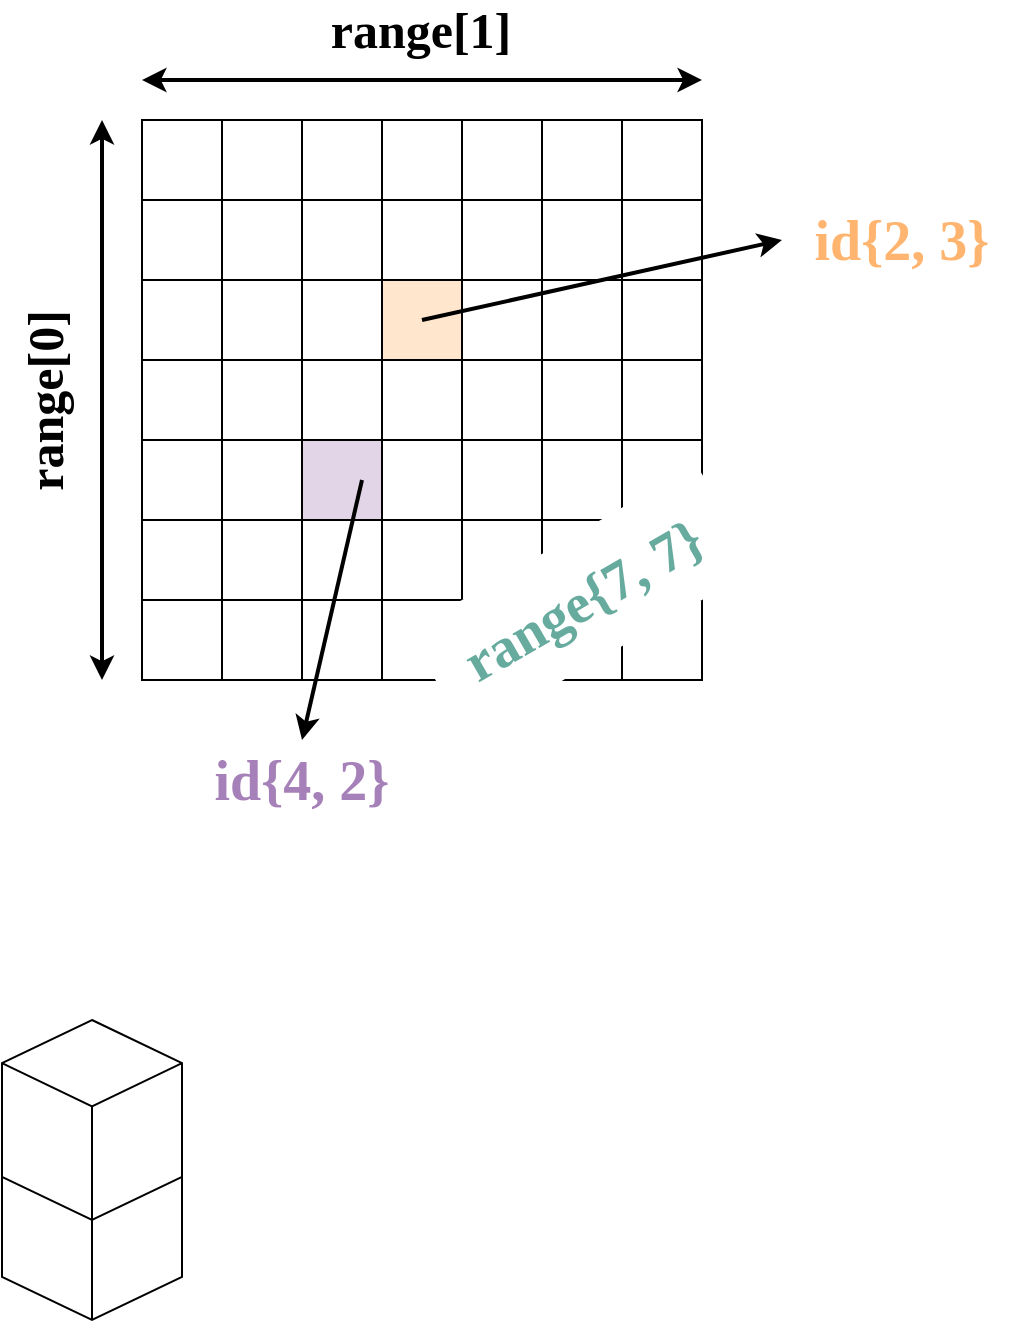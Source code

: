 <mxfile version="15.5.2" type="github">
  <diagram id="T_vIvkkRDdqPUsJFXNAz" name="Page-1">
    <mxGraphModel dx="1024" dy="549" grid="1" gridSize="10" guides="1" tooltips="1" connect="1" arrows="1" fold="1" page="1" pageScale="1" pageWidth="850" pageHeight="1100" math="0" shadow="0">
      <root>
        <mxCell id="0" />
        <mxCell id="1" parent="0" />
        <mxCell id="2lAhy3hhc9lQTO_BXP1--1" value="" style="html=1;whiteSpace=wrap;shape=isoCube2;backgroundOutline=1;isoAngle=15;labelBackgroundColor=#97D077;fillColor=default;" parent="1" vertex="1">
          <mxGeometry x="90" y="580" width="90" height="100" as="geometry" />
        </mxCell>
        <mxCell id="2lAhy3hhc9lQTO_BXP1--2" value="" style="html=1;whiteSpace=wrap;shape=isoCube2;backgroundOutline=1;isoAngle=15;labelBackgroundColor=#97D077;fillColor=default;" parent="1" vertex="1">
          <mxGeometry x="90" y="530" width="90" height="100" as="geometry" />
        </mxCell>
        <mxCell id="KtkFy-ws_OHmOeXaZ4xC-1" value="" style="whiteSpace=wrap;html=1;aspect=fixed;labelBackgroundColor=#97D077;sketch=0;fillStyle=solid;strokeWidth=1;fillColor=none;" vertex="1" parent="1">
          <mxGeometry x="200" y="80" width="40" height="40" as="geometry" />
        </mxCell>
        <mxCell id="KtkFy-ws_OHmOeXaZ4xC-2" value="" style="whiteSpace=wrap;html=1;aspect=fixed;labelBackgroundColor=#97D077;sketch=0;fillStyle=solid;strokeWidth=1;fillColor=none;" vertex="1" parent="1">
          <mxGeometry x="240" y="80" width="40" height="40" as="geometry" />
        </mxCell>
        <mxCell id="KtkFy-ws_OHmOeXaZ4xC-3" value="" style="whiteSpace=wrap;html=1;aspect=fixed;labelBackgroundColor=#97D077;sketch=0;fillStyle=solid;strokeWidth=1;fillColor=none;" vertex="1" parent="1">
          <mxGeometry x="320" y="80" width="40" height="40" as="geometry" />
        </mxCell>
        <mxCell id="KtkFy-ws_OHmOeXaZ4xC-4" value="" style="whiteSpace=wrap;html=1;aspect=fixed;labelBackgroundColor=#97D077;sketch=0;fillStyle=solid;strokeWidth=1;fillColor=none;" vertex="1" parent="1">
          <mxGeometry x="280" y="80" width="40" height="40" as="geometry" />
        </mxCell>
        <mxCell id="KtkFy-ws_OHmOeXaZ4xC-5" value="" style="whiteSpace=wrap;html=1;aspect=fixed;labelBackgroundColor=#97D077;sketch=0;fillStyle=solid;strokeWidth=1;glass=0;rounded=0;shadow=0;fillColor=none;strokeColor=default;" vertex="1" parent="1">
          <mxGeometry x="160" y="80" width="40" height="40" as="geometry" />
        </mxCell>
        <mxCell id="KtkFy-ws_OHmOeXaZ4xC-6" value="" style="whiteSpace=wrap;html=1;aspect=fixed;labelBackgroundColor=#97D077;sketch=0;fillStyle=solid;strokeColor=default;strokeWidth=1;fillColor=none;" vertex="1" parent="1">
          <mxGeometry x="200" y="120" width="40" height="40" as="geometry" />
        </mxCell>
        <mxCell id="KtkFy-ws_OHmOeXaZ4xC-7" value="" style="whiteSpace=wrap;html=1;aspect=fixed;labelBackgroundColor=#97D077;sketch=0;fillStyle=solid;strokeColor=default;strokeWidth=1;fillColor=none;" vertex="1" parent="1">
          <mxGeometry x="240" y="120" width="40" height="40" as="geometry" />
        </mxCell>
        <mxCell id="KtkFy-ws_OHmOeXaZ4xC-8" value="" style="whiteSpace=wrap;html=1;aspect=fixed;labelBackgroundColor=#97D077;sketch=0;fillStyle=solid;strokeColor=default;strokeWidth=1;fillColor=none;" vertex="1" parent="1">
          <mxGeometry x="320" y="120" width="40" height="40" as="geometry" />
        </mxCell>
        <mxCell id="KtkFy-ws_OHmOeXaZ4xC-9" value="" style="whiteSpace=wrap;html=1;aspect=fixed;labelBackgroundColor=#97D077;sketch=0;fillStyle=solid;strokeColor=default;strokeWidth=1;fillColor=none;" vertex="1" parent="1">
          <mxGeometry x="280" y="120" width="40" height="40" as="geometry" />
        </mxCell>
        <mxCell id="KtkFy-ws_OHmOeXaZ4xC-10" value="" style="whiteSpace=wrap;html=1;aspect=fixed;labelBackgroundColor=#97D077;sketch=0;fillStyle=solid;strokeColor=#000000;strokeWidth=1;fillColor=none;glass=0;rounded=0;" vertex="1" parent="1">
          <mxGeometry x="160" y="120" width="40" height="40" as="geometry" />
        </mxCell>
        <mxCell id="KtkFy-ws_OHmOeXaZ4xC-11" value="" style="whiteSpace=wrap;html=1;aspect=fixed;labelBackgroundColor=#97D077;sketch=0;fillStyle=solid;strokeColor=default;strokeWidth=1;fillColor=none;" vertex="1" parent="1">
          <mxGeometry x="200" y="160" width="40" height="40" as="geometry" />
        </mxCell>
        <mxCell id="KtkFy-ws_OHmOeXaZ4xC-12" value="" style="whiteSpace=wrap;html=1;aspect=fixed;labelBackgroundColor=#97D077;sketch=0;fillStyle=solid;strokeColor=default;strokeWidth=1;fillColor=none;" vertex="1" parent="1">
          <mxGeometry x="240" y="160" width="40" height="40" as="geometry" />
        </mxCell>
        <mxCell id="KtkFy-ws_OHmOeXaZ4xC-13" value="" style="whiteSpace=wrap;html=1;aspect=fixed;labelBackgroundColor=#97D077;sketch=0;fillStyle=solid;strokeColor=default;strokeWidth=1;fillColor=none;" vertex="1" parent="1">
          <mxGeometry x="320" y="160" width="40" height="40" as="geometry" />
        </mxCell>
        <mxCell id="KtkFy-ws_OHmOeXaZ4xC-14" value="" style="whiteSpace=wrap;html=1;aspect=fixed;labelBackgroundColor=#97D077;sketch=0;fillStyle=solid;strokeColor=default;strokeWidth=1;fillColor=#ffe6cc;" vertex="1" parent="1">
          <mxGeometry x="280" y="160" width="40" height="40" as="geometry" />
        </mxCell>
        <mxCell id="KtkFy-ws_OHmOeXaZ4xC-15" value="" style="whiteSpace=wrap;html=1;aspect=fixed;labelBackgroundColor=#97D077;sketch=0;fillStyle=solid;strokeColor=#000000;strokeWidth=1;fillColor=none;glass=0;rounded=0;" vertex="1" parent="1">
          <mxGeometry x="160" y="160" width="40" height="40" as="geometry" />
        </mxCell>
        <mxCell id="KtkFy-ws_OHmOeXaZ4xC-16" value="" style="whiteSpace=wrap;html=1;aspect=fixed;labelBackgroundColor=#97D077;sketch=0;fillStyle=solid;strokeColor=default;strokeWidth=1;fillColor=none;" vertex="1" parent="1">
          <mxGeometry x="200" y="200" width="40" height="40" as="geometry" />
        </mxCell>
        <mxCell id="KtkFy-ws_OHmOeXaZ4xC-17" value="" style="whiteSpace=wrap;html=1;aspect=fixed;labelBackgroundColor=#97D077;sketch=0;fillStyle=solid;strokeColor=default;strokeWidth=1;fillColor=none;" vertex="1" parent="1">
          <mxGeometry x="240" y="200" width="40" height="40" as="geometry" />
        </mxCell>
        <mxCell id="KtkFy-ws_OHmOeXaZ4xC-18" value="" style="whiteSpace=wrap;html=1;aspect=fixed;labelBackgroundColor=#97D077;sketch=0;fillStyle=solid;strokeColor=default;strokeWidth=1;fillColor=none;" vertex="1" parent="1">
          <mxGeometry x="320" y="200" width="40" height="40" as="geometry" />
        </mxCell>
        <mxCell id="KtkFy-ws_OHmOeXaZ4xC-19" value="" style="whiteSpace=wrap;html=1;aspect=fixed;labelBackgroundColor=#97D077;sketch=0;fillStyle=solid;strokeColor=default;strokeWidth=1;fillColor=none;" vertex="1" parent="1">
          <mxGeometry x="280" y="200" width="40" height="40" as="geometry" />
        </mxCell>
        <mxCell id="KtkFy-ws_OHmOeXaZ4xC-20" value="" style="whiteSpace=wrap;html=1;aspect=fixed;labelBackgroundColor=#97D077;sketch=0;fillStyle=solid;strokeColor=#000000;strokeWidth=1;fillColor=none;glass=0;rounded=0;" vertex="1" parent="1">
          <mxGeometry x="160" y="200" width="40" height="40" as="geometry" />
        </mxCell>
        <mxCell id="KtkFy-ws_OHmOeXaZ4xC-21" value="" style="whiteSpace=wrap;html=1;aspect=fixed;labelBackgroundColor=#97D077;sketch=0;fillStyle=solid;strokeColor=default;strokeWidth=1;fillColor=none;" vertex="1" parent="1">
          <mxGeometry x="200" y="240" width="40" height="40" as="geometry" />
        </mxCell>
        <mxCell id="KtkFy-ws_OHmOeXaZ4xC-22" value="" style="whiteSpace=wrap;html=1;aspect=fixed;labelBackgroundColor=#97D077;sketch=0;fillStyle=solid;strokeColor=default;strokeWidth=1;fillColor=#e1d5e7;" vertex="1" parent="1">
          <mxGeometry x="240" y="240" width="40" height="40" as="geometry" />
        </mxCell>
        <mxCell id="KtkFy-ws_OHmOeXaZ4xC-23" value="" style="whiteSpace=wrap;html=1;aspect=fixed;labelBackgroundColor=#97D077;sketch=0;fillStyle=solid;strokeColor=default;strokeWidth=1;fillColor=none;" vertex="1" parent="1">
          <mxGeometry x="320" y="240" width="40" height="40" as="geometry" />
        </mxCell>
        <mxCell id="KtkFy-ws_OHmOeXaZ4xC-24" value="" style="whiteSpace=wrap;html=1;aspect=fixed;labelBackgroundColor=#97D077;sketch=0;fillStyle=solid;strokeColor=default;strokeWidth=1;fillColor=none;" vertex="1" parent="1">
          <mxGeometry x="280" y="240" width="40" height="40" as="geometry" />
        </mxCell>
        <mxCell id="KtkFy-ws_OHmOeXaZ4xC-25" value="" style="whiteSpace=wrap;html=1;aspect=fixed;labelBackgroundColor=#97D077;sketch=0;fillStyle=solid;strokeColor=#000000;strokeWidth=1;fillColor=none;glass=0;rounded=0;" vertex="1" parent="1">
          <mxGeometry x="160" y="240" width="40" height="40" as="geometry" />
        </mxCell>
        <mxCell id="KtkFy-ws_OHmOeXaZ4xC-26" value="" style="whiteSpace=wrap;html=1;aspect=fixed;labelBackgroundColor=#97D077;sketch=0;fillStyle=solid;strokeWidth=1;glass=0;rounded=0;shadow=0;fillColor=none;" vertex="1" parent="1">
          <mxGeometry x="360" y="80" width="40" height="40" as="geometry" />
        </mxCell>
        <mxCell id="KtkFy-ws_OHmOeXaZ4xC-27" value="" style="whiteSpace=wrap;html=1;aspect=fixed;labelBackgroundColor=#97D077;sketch=0;fillStyle=solid;strokeWidth=1;glass=0;rounded=0;shadow=0;fillColor=none;" vertex="1" parent="1">
          <mxGeometry x="400" y="80" width="40" height="40" as="geometry" />
        </mxCell>
        <mxCell id="KtkFy-ws_OHmOeXaZ4xC-28" value="" style="whiteSpace=wrap;html=1;aspect=fixed;labelBackgroundColor=#97D077;sketch=0;fillStyle=solid;strokeWidth=1;glass=0;rounded=0;shadow=0;fillColor=none;" vertex="1" parent="1">
          <mxGeometry x="360" y="120" width="40" height="40" as="geometry" />
        </mxCell>
        <mxCell id="KtkFy-ws_OHmOeXaZ4xC-29" value="" style="whiteSpace=wrap;html=1;aspect=fixed;labelBackgroundColor=#97D077;sketch=0;fillStyle=solid;strokeWidth=1;glass=0;rounded=0;shadow=0;fillColor=none;" vertex="1" parent="1">
          <mxGeometry x="400" y="120" width="40" height="40" as="geometry" />
        </mxCell>
        <mxCell id="KtkFy-ws_OHmOeXaZ4xC-30" value="" style="whiteSpace=wrap;html=1;aspect=fixed;labelBackgroundColor=#97D077;sketch=0;fillStyle=solid;strokeWidth=1;glass=0;rounded=0;shadow=0;fillColor=none;" vertex="1" parent="1">
          <mxGeometry x="360" y="160" width="40" height="40" as="geometry" />
        </mxCell>
        <mxCell id="KtkFy-ws_OHmOeXaZ4xC-31" value="" style="whiteSpace=wrap;html=1;aspect=fixed;labelBackgroundColor=#97D077;sketch=0;fillStyle=solid;strokeWidth=1;glass=0;rounded=0;shadow=0;fillColor=none;" vertex="1" parent="1">
          <mxGeometry x="400" y="160" width="40" height="40" as="geometry" />
        </mxCell>
        <mxCell id="KtkFy-ws_OHmOeXaZ4xC-32" value="" style="whiteSpace=wrap;html=1;aspect=fixed;labelBackgroundColor=#97D077;sketch=0;fillStyle=solid;strokeWidth=1;glass=0;rounded=0;shadow=0;fillColor=none;" vertex="1" parent="1">
          <mxGeometry x="360" y="200" width="40" height="40" as="geometry" />
        </mxCell>
        <mxCell id="KtkFy-ws_OHmOeXaZ4xC-33" value="" style="whiteSpace=wrap;html=1;aspect=fixed;labelBackgroundColor=#97D077;sketch=0;fillStyle=solid;strokeWidth=1;glass=0;rounded=0;shadow=0;fillColor=none;" vertex="1" parent="1">
          <mxGeometry x="400" y="200" width="40" height="40" as="geometry" />
        </mxCell>
        <mxCell id="KtkFy-ws_OHmOeXaZ4xC-34" value="" style="whiteSpace=wrap;html=1;aspect=fixed;labelBackgroundColor=#97D077;sketch=0;fillStyle=solid;strokeWidth=1;glass=0;rounded=0;shadow=0;fillColor=none;" vertex="1" parent="1">
          <mxGeometry x="360" y="240" width="40" height="40" as="geometry" />
        </mxCell>
        <mxCell id="KtkFy-ws_OHmOeXaZ4xC-35" value="" style="whiteSpace=wrap;html=1;aspect=fixed;labelBackgroundColor=#97D077;sketch=0;fillStyle=solid;strokeWidth=1;glass=0;rounded=0;shadow=0;fillColor=none;" vertex="1" parent="1">
          <mxGeometry x="400" y="240" width="40" height="40" as="geometry" />
        </mxCell>
        <mxCell id="KtkFy-ws_OHmOeXaZ4xC-36" value="" style="whiteSpace=wrap;html=1;aspect=fixed;labelBackgroundColor=#97D077;sketch=0;fillStyle=solid;strokeColor=default;strokeWidth=1;fillColor=none;" vertex="1" parent="1">
          <mxGeometry x="200" y="280" width="40" height="40" as="geometry" />
        </mxCell>
        <mxCell id="KtkFy-ws_OHmOeXaZ4xC-37" value="" style="whiteSpace=wrap;html=1;aspect=fixed;labelBackgroundColor=#97D077;sketch=0;fillStyle=solid;strokeColor=default;strokeWidth=1;fillColor=none;" vertex="1" parent="1">
          <mxGeometry x="240" y="280" width="40" height="40" as="geometry" />
        </mxCell>
        <mxCell id="KtkFy-ws_OHmOeXaZ4xC-38" value="" style="whiteSpace=wrap;html=1;aspect=fixed;labelBackgroundColor=#97D077;sketch=0;fillStyle=solid;strokeColor=default;strokeWidth=1;fillColor=none;" vertex="1" parent="1">
          <mxGeometry x="320" y="280" width="40" height="40" as="geometry" />
        </mxCell>
        <mxCell id="KtkFy-ws_OHmOeXaZ4xC-39" value="" style="whiteSpace=wrap;html=1;aspect=fixed;labelBackgroundColor=#97D077;sketch=0;fillStyle=solid;strokeColor=default;strokeWidth=1;fillColor=none;" vertex="1" parent="1">
          <mxGeometry x="280" y="280" width="40" height="40" as="geometry" />
        </mxCell>
        <mxCell id="KtkFy-ws_OHmOeXaZ4xC-40" value="" style="whiteSpace=wrap;html=1;aspect=fixed;labelBackgroundColor=#97D077;sketch=0;fillStyle=solid;strokeColor=#000000;strokeWidth=1;fillColor=none;glass=0;rounded=0;" vertex="1" parent="1">
          <mxGeometry x="160" y="280" width="40" height="40" as="geometry" />
        </mxCell>
        <mxCell id="KtkFy-ws_OHmOeXaZ4xC-41" value="" style="whiteSpace=wrap;html=1;aspect=fixed;labelBackgroundColor=#97D077;sketch=0;fillStyle=solid;strokeWidth=1;glass=0;rounded=0;shadow=0;fillColor=none;" vertex="1" parent="1">
          <mxGeometry x="360" y="280" width="40" height="40" as="geometry" />
        </mxCell>
        <mxCell id="KtkFy-ws_OHmOeXaZ4xC-42" value="" style="whiteSpace=wrap;html=1;aspect=fixed;labelBackgroundColor=#97D077;sketch=0;fillStyle=solid;strokeWidth=1;glass=0;rounded=0;shadow=0;fillColor=none;" vertex="1" parent="1">
          <mxGeometry x="400" y="280" width="40" height="40" as="geometry" />
        </mxCell>
        <mxCell id="KtkFy-ws_OHmOeXaZ4xC-43" value="" style="whiteSpace=wrap;html=1;aspect=fixed;labelBackgroundColor=#97D077;sketch=0;fillStyle=solid;strokeColor=default;strokeWidth=1;fillColor=none;" vertex="1" parent="1">
          <mxGeometry x="200" y="320" width="40" height="40" as="geometry" />
        </mxCell>
        <mxCell id="KtkFy-ws_OHmOeXaZ4xC-44" value="" style="whiteSpace=wrap;html=1;aspect=fixed;labelBackgroundColor=#97D077;sketch=0;fillStyle=solid;strokeColor=default;strokeWidth=1;fillColor=none;" vertex="1" parent="1">
          <mxGeometry x="240" y="320" width="40" height="40" as="geometry" />
        </mxCell>
        <mxCell id="KtkFy-ws_OHmOeXaZ4xC-45" value="" style="whiteSpace=wrap;html=1;aspect=fixed;labelBackgroundColor=#97D077;sketch=0;fillStyle=solid;strokeColor=default;strokeWidth=1;fillColor=none;" vertex="1" parent="1">
          <mxGeometry x="320" y="320" width="40" height="40" as="geometry" />
        </mxCell>
        <mxCell id="KtkFy-ws_OHmOeXaZ4xC-46" value="" style="whiteSpace=wrap;html=1;aspect=fixed;labelBackgroundColor=#97D077;sketch=0;fillStyle=solid;strokeColor=default;strokeWidth=1;fillColor=none;" vertex="1" parent="1">
          <mxGeometry x="280" y="320" width="40" height="40" as="geometry" />
        </mxCell>
        <mxCell id="KtkFy-ws_OHmOeXaZ4xC-47" value="" style="whiteSpace=wrap;html=1;aspect=fixed;labelBackgroundColor=#97D077;sketch=0;fillStyle=solid;strokeColor=#000000;strokeWidth=1;fillColor=none;glass=0;rounded=0;" vertex="1" parent="1">
          <mxGeometry x="160" y="320" width="40" height="40" as="geometry" />
        </mxCell>
        <mxCell id="KtkFy-ws_OHmOeXaZ4xC-48" value="" style="whiteSpace=wrap;html=1;aspect=fixed;labelBackgroundColor=#97D077;sketch=0;fillStyle=solid;strokeWidth=1;glass=0;rounded=0;shadow=0;fillColor=none;" vertex="1" parent="1">
          <mxGeometry x="360" y="320" width="40" height="40" as="geometry" />
        </mxCell>
        <mxCell id="KtkFy-ws_OHmOeXaZ4xC-49" value="" style="whiteSpace=wrap;html=1;aspect=fixed;labelBackgroundColor=#97D077;sketch=0;fillStyle=solid;strokeWidth=1;glass=0;rounded=0;shadow=0;fillColor=none;" vertex="1" parent="1">
          <mxGeometry x="400" y="320" width="40" height="40" as="geometry" />
        </mxCell>
        <mxCell id="KtkFy-ws_OHmOeXaZ4xC-50" value="" style="endArrow=classic;startArrow=classic;html=1;rounded=0;strokeWidth=2;" edge="1" parent="1">
          <mxGeometry width="50" height="50" relative="1" as="geometry">
            <mxPoint x="140" y="360" as="sourcePoint" />
            <mxPoint x="140" y="80" as="targetPoint" />
          </mxGeometry>
        </mxCell>
        <mxCell id="KtkFy-ws_OHmOeXaZ4xC-51" value="" style="endArrow=classic;startArrow=classic;html=1;rounded=0;strokeWidth=2;" edge="1" parent="1">
          <mxGeometry width="50" height="50" relative="1" as="geometry">
            <mxPoint x="440" y="60" as="sourcePoint" />
            <mxPoint x="160" y="60" as="targetPoint" />
          </mxGeometry>
        </mxCell>
        <mxCell id="KtkFy-ws_OHmOeXaZ4xC-53" value="&lt;font face=&quot;comfortaa&quot; data-font-src=&quot;https://fonts.googleapis.com/css?family=comfortaa&quot; color=&quot;#67ab9f&quot; size=&quot;1&quot;&gt;&lt;b style=&quot;font-size: 28px&quot;&gt;range{7, 7}&lt;/b&gt;&lt;/font&gt;" style="text;html=1;strokeColor=none;fillColor=default;align=center;verticalAlign=middle;whiteSpace=wrap;rounded=0;rotation=-30;" vertex="1" parent="1">
          <mxGeometry x="296.59" y="290" width="166.83" height="60" as="geometry" />
        </mxCell>
        <mxCell id="KtkFy-ws_OHmOeXaZ4xC-54" value="&lt;font face=&quot;comfortaa&quot; data-font-src=&quot;https://fonts.googleapis.com/css?family=comfortaa&quot; size=&quot;1&quot;&gt;&lt;b style=&quot;font-size: 25px&quot;&gt;range[1]&lt;/b&gt;&lt;/font&gt;" style="text;html=1;strokeColor=none;fillColor=none;align=center;verticalAlign=middle;whiteSpace=wrap;rounded=0;rotation=0;" vertex="1" parent="1">
          <mxGeometry x="228.3" y="20" width="143.41" height="30" as="geometry" />
        </mxCell>
        <mxCell id="KtkFy-ws_OHmOeXaZ4xC-55" value="&lt;font face=&quot;comfortaa&quot; data-font-src=&quot;https://fonts.googleapis.com/css?family=comfortaa&quot; size=&quot;1&quot;&gt;&lt;b style=&quot;font-size: 25px&quot;&gt;range[0]&lt;/b&gt;&lt;/font&gt;" style="text;html=1;strokeColor=none;fillColor=none;align=center;verticalAlign=middle;whiteSpace=wrap;rounded=0;rotation=-90;" vertex="1" parent="1">
          <mxGeometry x="40" y="205" width="143.41" height="30" as="geometry" />
        </mxCell>
        <mxCell id="KtkFy-ws_OHmOeXaZ4xC-56" value="" style="endArrow=classic;html=1;rounded=0;fontFamily=comfortaa;fontSource=https%3A%2F%2Ffonts.googleapis.com%2Fcss%3Ffamily%3Dcomfortaa;fontSize=25;fontColor=#000000;strokeWidth=2;" edge="1" parent="1">
          <mxGeometry width="50" height="50" relative="1" as="geometry">
            <mxPoint x="300" y="180" as="sourcePoint" />
            <mxPoint x="480" y="140" as="targetPoint" />
          </mxGeometry>
        </mxCell>
        <mxCell id="KtkFy-ws_OHmOeXaZ4xC-57" value="" style="endArrow=classic;html=1;rounded=0;fontFamily=comfortaa;fontSource=https%3A%2F%2Ffonts.googleapis.com%2Fcss%3Ffamily%3Dcomfortaa;fontSize=25;fontColor=#000000;strokeWidth=2;" edge="1" parent="1">
          <mxGeometry width="50" height="50" relative="1" as="geometry">
            <mxPoint x="270" y="260" as="sourcePoint" />
            <mxPoint x="240" y="390" as="targetPoint" />
          </mxGeometry>
        </mxCell>
        <mxCell id="KtkFy-ws_OHmOeXaZ4xC-58" value="&lt;font face=&quot;comfortaa&quot; data-font-src=&quot;https://fonts.googleapis.com/css?family=comfortaa&quot; size=&quot;1&quot; color=&quot;#a680b8&quot;&gt;&lt;b style=&quot;font-size: 28px&quot;&gt;id{4, 2}&lt;/b&gt;&lt;/font&gt;" style="text;html=1;strokeColor=none;fillColor=default;align=center;verticalAlign=middle;whiteSpace=wrap;rounded=0;rotation=0;" vertex="1" parent="1">
          <mxGeometry x="180" y="390" width="120" height="40" as="geometry" />
        </mxCell>
        <mxCell id="KtkFy-ws_OHmOeXaZ4xC-59" value="&lt;font face=&quot;comfortaa&quot; data-font-src=&quot;https://fonts.googleapis.com/css?family=comfortaa&quot; size=&quot;1&quot; color=&quot;#ffb570&quot;&gt;&lt;b style=&quot;font-size: 28px&quot;&gt;id{2, 3}&lt;/b&gt;&lt;/font&gt;" style="text;html=1;strokeColor=none;fillColor=default;align=center;verticalAlign=middle;whiteSpace=wrap;rounded=0;rotation=0;" vertex="1" parent="1">
          <mxGeometry x="480" y="120" width="120" height="40" as="geometry" />
        </mxCell>
      </root>
    </mxGraphModel>
  </diagram>
</mxfile>
